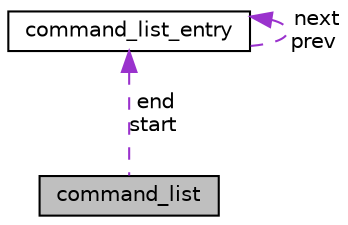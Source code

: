 digraph "command_list"
{
 // LATEX_PDF_SIZE
  edge [fontname="Helvetica",fontsize="10",labelfontname="Helvetica",labelfontsize="10"];
  node [fontname="Helvetica",fontsize="10",shape=record];
  Node1 [label="command_list",height=0.2,width=0.4,color="black", fillcolor="grey75", style="filled", fontcolor="black",tooltip=" "];
  Node2 -> Node1 [dir="back",color="darkorchid3",fontsize="10",style="dashed",label=" end\nstart" ,fontname="Helvetica"];
  Node2 [label="command_list_entry",height=0.2,width=0.4,color="black", fillcolor="white", style="filled",URL="$structcommand__list__entry.html",tooltip=" "];
  Node2 -> Node2 [dir="back",color="darkorchid3",fontsize="10",style="dashed",label=" next\nprev" ,fontname="Helvetica"];
}
